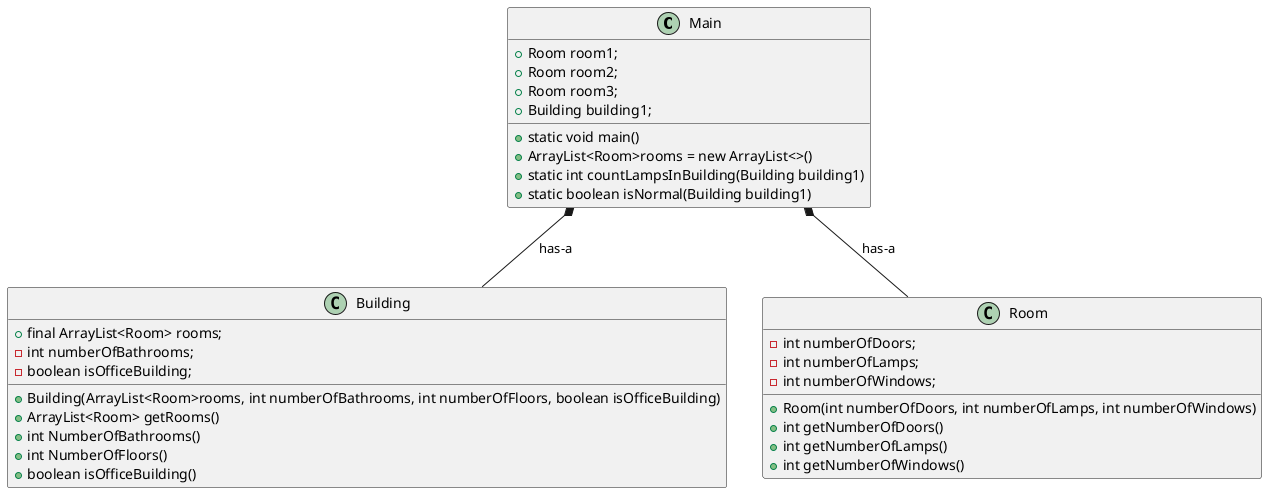 @startuml

class Main
class Building
class Room

Main : + static void main()
Main : + Room room1;
Main : + Room room2;
Main : + Room room3;
Main : + ArrayList<Room>rooms = new ArrayList<>()
Main : + Building building1;
Main : + static int countLampsInBuilding(Building building1)
Main : + static boolean isNormal(Building building1)

Building : + final ArrayList<Room> rooms;
Building : - int numberOfBathrooms;
Building : - boolean isOfficeBuilding;
Building : + Building(ArrayList<Room>rooms, int numberOfBathrooms, int numberOfFloors, boolean isOfficeBuilding)
Building : +  ArrayList<Room> getRooms()
Building : + int NumberOfBathrooms()
Building : + int NumberOfFloors()
Building : + boolean isOfficeBuilding()

Room : - int numberOfDoors;
Room : - int numberOfLamps;
Room : - int numberOfWindows;
Room : + Room(int numberOfDoors, int numberOfLamps, int numberOfWindows)
Room : + int getNumberOfDoors()
Room : + int getNumberOfLamps()
Room : + int getNumberOfWindows()

Main*-- Building : has-a
Main*-- Room : has-a







@enduml
